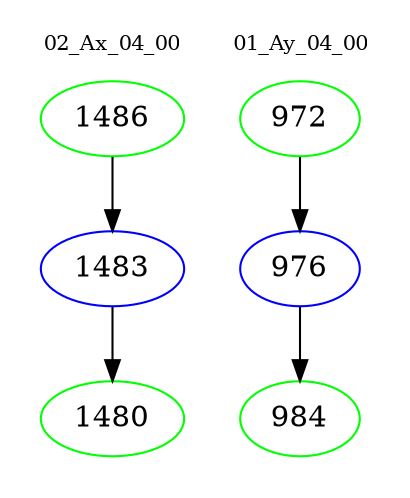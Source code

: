 digraph{
subgraph cluster_0 {
color = white
label = "02_Ax_04_00";
fontsize=10;
T0_1486 [label="1486", color="green"]
T0_1486 -> T0_1483 [color="black"]
T0_1483 [label="1483", color="blue"]
T0_1483 -> T0_1480 [color="black"]
T0_1480 [label="1480", color="green"]
}
subgraph cluster_1 {
color = white
label = "01_Ay_04_00";
fontsize=10;
T1_972 [label="972", color="green"]
T1_972 -> T1_976 [color="black"]
T1_976 [label="976", color="blue"]
T1_976 -> T1_984 [color="black"]
T1_984 [label="984", color="green"]
}
}
